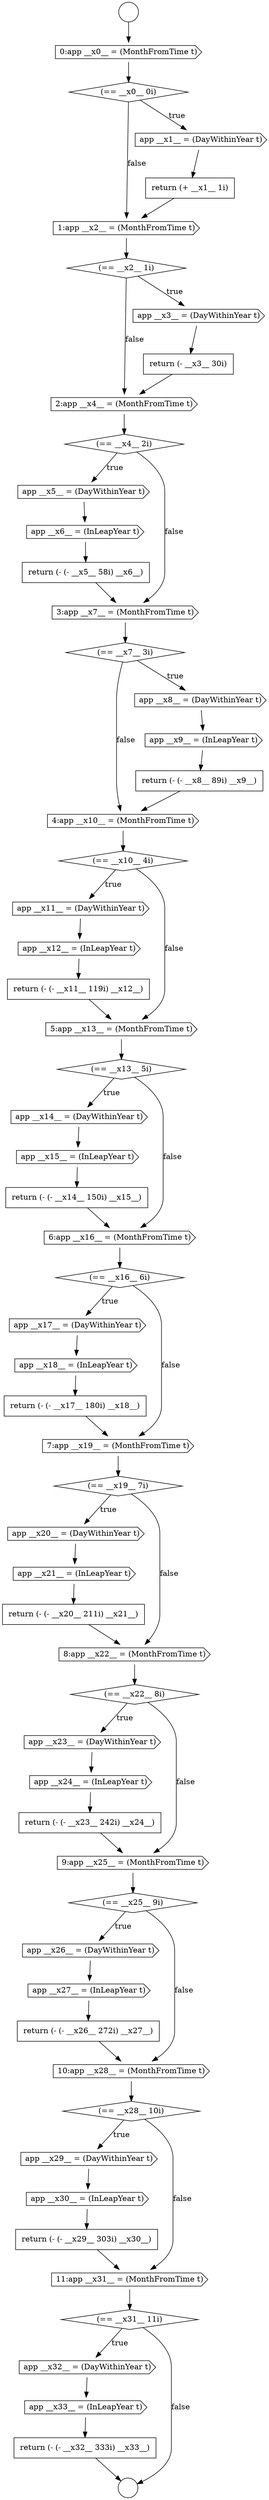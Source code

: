 digraph {
  node18397 [shape=none, margin=0, label=<<font color="black">
    <table border="0" cellborder="1" cellspacing="0" cellpadding="10">
      <tr><td align="left">return (- (- __x11__ 119i) __x12__)</td></tr>
    </table>
  </font>> color="black" fillcolor="white" style=filled]
  node18385 [shape=cds, label=<<font color="black">app __x5__ = (DayWithinYear t)</font>> color="black" fillcolor="white" style=filled]
  node18407 [shape=none, margin=0, label=<<font color="black">
    <table border="0" cellborder="1" cellspacing="0" cellpadding="10">
      <tr><td align="left">return (- (- __x17__ 180i) __x18__)</td></tr>
    </table>
  </font>> color="black" fillcolor="white" style=filled]
  node18411 [shape=cds, label=<<font color="black">app __x21__ = (InLeapYear t)</font>> color="black" fillcolor="white" style=filled]
  node18415 [shape=cds, label=<<font color="black">app __x23__ = (DayWithinYear t)</font>> color="black" fillcolor="white" style=filled]
  node18386 [shape=cds, label=<<font color="black">app __x6__ = (InLeapYear t)</font>> color="black" fillcolor="white" style=filled]
  node18389 [shape=diamond, label=<<font color="black">(== __x7__ 3i)</font>> color="black" fillcolor="white" style=filled]
  node18395 [shape=cds, label=<<font color="black">app __x11__ = (DayWithinYear t)</font>> color="black" fillcolor="white" style=filled]
  node18405 [shape=cds, label=<<font color="black">app __x17__ = (DayWithinYear t)</font>> color="black" fillcolor="white" style=filled]
  node18387 [shape=none, margin=0, label=<<font color="black">
    <table border="0" cellborder="1" cellspacing="0" cellpadding="10">
      <tr><td align="left">return (- (- __x5__ 58i) __x6__)</td></tr>
    </table>
  </font>> color="black" fillcolor="white" style=filled]
  node18409 [shape=diamond, label=<<font color="black">(== __x19__ 7i)</font>> color="black" fillcolor="white" style=filled]
  node18391 [shape=cds, label=<<font color="black">app __x9__ = (InLeapYear t)</font>> color="black" fillcolor="white" style=filled]
  node18429 [shape=diamond, label=<<font color="black">(== __x31__ 11i)</font>> color="black" fillcolor="white" style=filled]
  node18393 [shape=cds, label=<<font color="black">4:app __x10__ = (MonthFromTime t)</font>> color="black" fillcolor="white" style=filled]
  node18388 [shape=cds, label=<<font color="black">3:app __x7__ = (MonthFromTime t)</font>> color="black" fillcolor="white" style=filled]
  node18416 [shape=cds, label=<<font color="black">app __x24__ = (InLeapYear t)</font>> color="black" fillcolor="white" style=filled]
  node18425 [shape=cds, label=<<font color="black">app __x29__ = (DayWithinYear t)</font>> color="black" fillcolor="white" style=filled]
  node18384 [shape=diamond, label=<<font color="black">(== __x4__ 2i)</font>> color="black" fillcolor="white" style=filled]
  node18420 [shape=cds, label=<<font color="black">app __x26__ = (DayWithinYear t)</font>> color="black" fillcolor="white" style=filled]
  node18380 [shape=diamond, label=<<font color="black">(== __x2__ 1i)</font>> color="black" fillcolor="white" style=filled]
  node18375 [shape=cds, label=<<font color="black">0:app __x0__ = (MonthFromTime t)</font>> color="black" fillcolor="white" style=filled]
  node18424 [shape=diamond, label=<<font color="black">(== __x28__ 10i)</font>> color="black" fillcolor="white" style=filled]
  node18417 [shape=none, margin=0, label=<<font color="black">
    <table border="0" cellborder="1" cellspacing="0" cellpadding="10">
      <tr><td align="left">return (- (- __x23__ 242i) __x24__)</td></tr>
    </table>
  </font>> color="black" fillcolor="white" style=filled]
  node18392 [shape=none, margin=0, label=<<font color="black">
    <table border="0" cellborder="1" cellspacing="0" cellpadding="10">
      <tr><td align="left">return (- (- __x8__ 89i) __x9__)</td></tr>
    </table>
  </font>> color="black" fillcolor="white" style=filled]
  node18412 [shape=none, margin=0, label=<<font color="black">
    <table border="0" cellborder="1" cellspacing="0" cellpadding="10">
      <tr><td align="left">return (- (- __x20__ 211i) __x21__)</td></tr>
    </table>
  </font>> color="black" fillcolor="white" style=filled]
  node18432 [shape=none, margin=0, label=<<font color="black">
    <table border="0" cellborder="1" cellspacing="0" cellpadding="10">
      <tr><td align="left">return (- (- __x32__ 333i) __x33__)</td></tr>
    </table>
  </font>> color="black" fillcolor="white" style=filled]
  node18383 [shape=cds, label=<<font color="black">2:app __x4__ = (MonthFromTime t)</font>> color="black" fillcolor="white" style=filled]
  node18400 [shape=cds, label=<<font color="black">app __x14__ = (DayWithinYear t)</font>> color="black" fillcolor="white" style=filled]
  node18404 [shape=diamond, label=<<font color="black">(== __x16__ 6i)</font>> color="black" fillcolor="white" style=filled]
  node18379 [shape=cds, label=<<font color="black">1:app __x2__ = (MonthFromTime t)</font>> color="black" fillcolor="white" style=filled]
  node18402 [shape=none, margin=0, label=<<font color="black">
    <table border="0" cellborder="1" cellspacing="0" cellpadding="10">
      <tr><td align="left">return (- (- __x14__ 150i) __x15__)</td></tr>
    </table>
  </font>> color="black" fillcolor="white" style=filled]
  node18421 [shape=cds, label=<<font color="black">app __x27__ = (InLeapYear t)</font>> color="black" fillcolor="white" style=filled]
  node18396 [shape=cds, label=<<font color="black">app __x12__ = (InLeapYear t)</font>> color="black" fillcolor="white" style=filled]
  node18408 [shape=cds, label=<<font color="black">7:app __x19__ = (MonthFromTime t)</font>> color="black" fillcolor="white" style=filled]
  node18403 [shape=cds, label=<<font color="black">6:app __x16__ = (MonthFromTime t)</font>> color="black" fillcolor="white" style=filled]
  node18428 [shape=cds, label=<<font color="black">11:app __x31__ = (MonthFromTime t)</font>> color="black" fillcolor="white" style=filled]
  node18376 [shape=diamond, label=<<font color="black">(== __x0__ 0i)</font>> color="black" fillcolor="white" style=filled]
  node18427 [shape=none, margin=0, label=<<font color="black">
    <table border="0" cellborder="1" cellspacing="0" cellpadding="10">
      <tr><td align="left">return (- (- __x29__ 303i) __x30__)</td></tr>
    </table>
  </font>> color="black" fillcolor="white" style=filled]
  node18378 [shape=none, margin=0, label=<<font color="black">
    <table border="0" cellborder="1" cellspacing="0" cellpadding="10">
      <tr><td align="left">return (+ __x1__ 1i)</td></tr>
    </table>
  </font>> color="black" fillcolor="white" style=filled]
  node18418 [shape=cds, label=<<font color="black">9:app __x25__ = (MonthFromTime t)</font>> color="black" fillcolor="white" style=filled]
  node18399 [shape=diamond, label=<<font color="black">(== __x13__ 5i)</font>> color="black" fillcolor="white" style=filled]
  node18431 [shape=cds, label=<<font color="black">app __x33__ = (InLeapYear t)</font>> color="black" fillcolor="white" style=filled]
  node18382 [shape=none, margin=0, label=<<font color="black">
    <table border="0" cellborder="1" cellspacing="0" cellpadding="10">
      <tr><td align="left">return (- __x3__ 30i)</td></tr>
    </table>
  </font>> color="black" fillcolor="white" style=filled]
  node18414 [shape=diamond, label=<<font color="black">(== __x22__ 8i)</font>> color="black" fillcolor="white" style=filled]
  node18419 [shape=diamond, label=<<font color="black">(== __x25__ 9i)</font>> color="black" fillcolor="white" style=filled]
  node18410 [shape=cds, label=<<font color="black">app __x20__ = (DayWithinYear t)</font>> color="black" fillcolor="white" style=filled]
  node18373 [shape=circle label=" " color="black" fillcolor="white" style=filled]
  node18390 [shape=cds, label=<<font color="black">app __x8__ = (DayWithinYear t)</font>> color="black" fillcolor="white" style=filled]
  node18422 [shape=none, margin=0, label=<<font color="black">
    <table border="0" cellborder="1" cellspacing="0" cellpadding="10">
      <tr><td align="left">return (- (- __x26__ 272i) __x27__)</td></tr>
    </table>
  </font>> color="black" fillcolor="white" style=filled]
  node18377 [shape=cds, label=<<font color="black">app __x1__ = (DayWithinYear t)</font>> color="black" fillcolor="white" style=filled]
  node18394 [shape=diamond, label=<<font color="black">(== __x10__ 4i)</font>> color="black" fillcolor="white" style=filled]
  node18413 [shape=cds, label=<<font color="black">8:app __x22__ = (MonthFromTime t)</font>> color="black" fillcolor="white" style=filled]
  node18398 [shape=cds, label=<<font color="black">5:app __x13__ = (MonthFromTime t)</font>> color="black" fillcolor="white" style=filled]
  node18430 [shape=cds, label=<<font color="black">app __x32__ = (DayWithinYear t)</font>> color="black" fillcolor="white" style=filled]
  node18381 [shape=cds, label=<<font color="black">app __x3__ = (DayWithinYear t)</font>> color="black" fillcolor="white" style=filled]
  node18401 [shape=cds, label=<<font color="black">app __x15__ = (InLeapYear t)</font>> color="black" fillcolor="white" style=filled]
  node18426 [shape=cds, label=<<font color="black">app __x30__ = (InLeapYear t)</font>> color="black" fillcolor="white" style=filled]
  node18423 [shape=cds, label=<<font color="black">10:app __x28__ = (MonthFromTime t)</font>> color="black" fillcolor="white" style=filled]
  node18406 [shape=cds, label=<<font color="black">app __x18__ = (InLeapYear t)</font>> color="black" fillcolor="white" style=filled]
  node18374 [shape=circle label=" " color="black" fillcolor="white" style=filled]
  node18406 -> node18407 [ color="black"]
  node18373 -> node18375 [ color="black"]
  node18401 -> node18402 [ color="black"]
  node18417 -> node18418 [ color="black"]
  node18397 -> node18398 [ color="black"]
  node18386 -> node18387 [ color="black"]
  node18377 -> node18378 [ color="black"]
  node18400 -> node18401 [ color="black"]
  node18394 -> node18395 [label=<<font color="black">true</font>> color="black"]
  node18394 -> node18398 [label=<<font color="black">false</font>> color="black"]
  node18430 -> node18431 [ color="black"]
  node18396 -> node18397 [ color="black"]
  node18383 -> node18384 [ color="black"]
  node18393 -> node18394 [ color="black"]
  node18395 -> node18396 [ color="black"]
  node18389 -> node18390 [label=<<font color="black">true</font>> color="black"]
  node18389 -> node18393 [label=<<font color="black">false</font>> color="black"]
  node18414 -> node18415 [label=<<font color="black">true</font>> color="black"]
  node18414 -> node18418 [label=<<font color="black">false</font>> color="black"]
  node18416 -> node18417 [ color="black"]
  node18402 -> node18403 [ color="black"]
  node18384 -> node18385 [label=<<font color="black">true</font>> color="black"]
  node18384 -> node18388 [label=<<font color="black">false</font>> color="black"]
  node18431 -> node18432 [ color="black"]
  node18418 -> node18419 [ color="black"]
  node18413 -> node18414 [ color="black"]
  node18379 -> node18380 [ color="black"]
  node18411 -> node18412 [ color="black"]
  node18415 -> node18416 [ color="black"]
  node18432 -> node18374 [ color="black"]
  node18387 -> node18388 [ color="black"]
  node18391 -> node18392 [ color="black"]
  node18382 -> node18383 [ color="black"]
  node18407 -> node18408 [ color="black"]
  node18424 -> node18425 [label=<<font color="black">true</font>> color="black"]
  node18424 -> node18428 [label=<<font color="black">false</font>> color="black"]
  node18420 -> node18421 [ color="black"]
  node18398 -> node18399 [ color="black"]
  node18425 -> node18426 [ color="black"]
  node18408 -> node18409 [ color="black"]
  node18403 -> node18404 [ color="black"]
  node18381 -> node18382 [ color="black"]
  node18429 -> node18430 [label=<<font color="black">true</font>> color="black"]
  node18429 -> node18374 [label=<<font color="black">false</font>> color="black"]
  node18426 -> node18427 [ color="black"]
  node18412 -> node18413 [ color="black"]
  node18376 -> node18377 [label=<<font color="black">true</font>> color="black"]
  node18376 -> node18379 [label=<<font color="black">false</font>> color="black"]
  node18409 -> node18410 [label=<<font color="black">true</font>> color="black"]
  node18409 -> node18413 [label=<<font color="black">false</font>> color="black"]
  node18380 -> node18381 [label=<<font color="black">true</font>> color="black"]
  node18380 -> node18383 [label=<<font color="black">false</font>> color="black"]
  node18399 -> node18400 [label=<<font color="black">true</font>> color="black"]
  node18399 -> node18403 [label=<<font color="black">false</font>> color="black"]
  node18423 -> node18424 [ color="black"]
  node18390 -> node18391 [ color="black"]
  node18427 -> node18428 [ color="black"]
  node18405 -> node18406 [ color="black"]
  node18385 -> node18386 [ color="black"]
  node18392 -> node18393 [ color="black"]
  node18404 -> node18405 [label=<<font color="black">true</font>> color="black"]
  node18404 -> node18408 [label=<<font color="black">false</font>> color="black"]
  node18428 -> node18429 [ color="black"]
  node18421 -> node18422 [ color="black"]
  node18378 -> node18379 [ color="black"]
  node18375 -> node18376 [ color="black"]
  node18388 -> node18389 [ color="black"]
  node18422 -> node18423 [ color="black"]
  node18410 -> node18411 [ color="black"]
  node18419 -> node18420 [label=<<font color="black">true</font>> color="black"]
  node18419 -> node18423 [label=<<font color="black">false</font>> color="black"]
}

